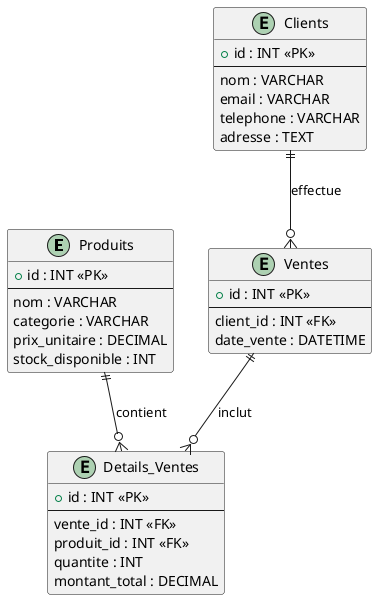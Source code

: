 @startuml
entity Produits {
  + id : INT <<PK>>
  --
  nom : VARCHAR
  categorie : VARCHAR
  prix_unitaire : DECIMAL
  stock_disponible : INT
}

entity Clients {
  + id : INT <<PK>>
  --
  nom : VARCHAR
  email : VARCHAR
  telephone : VARCHAR
  adresse : TEXT
}

entity Ventes {
  + id : INT <<PK>>
  --
  client_id : INT <<FK>>
  date_vente : DATETIME
}

entity Details_Ventes {
  + id : INT <<PK>>
  --
  vente_id : INT <<FK>>
  produit_id : INT <<FK>>
  quantite : INT
  montant_total : DECIMAL
}

Produits ||--o{ Details_Ventes : contient
Clients ||--o{ Ventes : effectue
Ventes ||--o{ Details_Ventes : inclut
@enduml comment executer puml dans jupiter notebook
